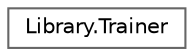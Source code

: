 digraph "Graphical Class Hierarchy"
{
 // INTERACTIVE_SVG=YES
 // LATEX_PDF_SIZE
  bgcolor="transparent";
  edge [fontname=Helvetica,fontsize=10,labelfontname=Helvetica,labelfontsize=10];
  node [fontname=Helvetica,fontsize=10,shape=box,height=0.2,width=0.4];
  rankdir="LR";
  Node0 [id="Node000000",label="Library.Trainer",height=0.2,width=0.4,color="grey40", fillcolor="white", style="filled",URL="$classLibrary_1_1Trainer.html",tooltip="Esta clase representa un entrenador que participa en batallas de Pokémon. El entrenador tiene un equi..."];
}
